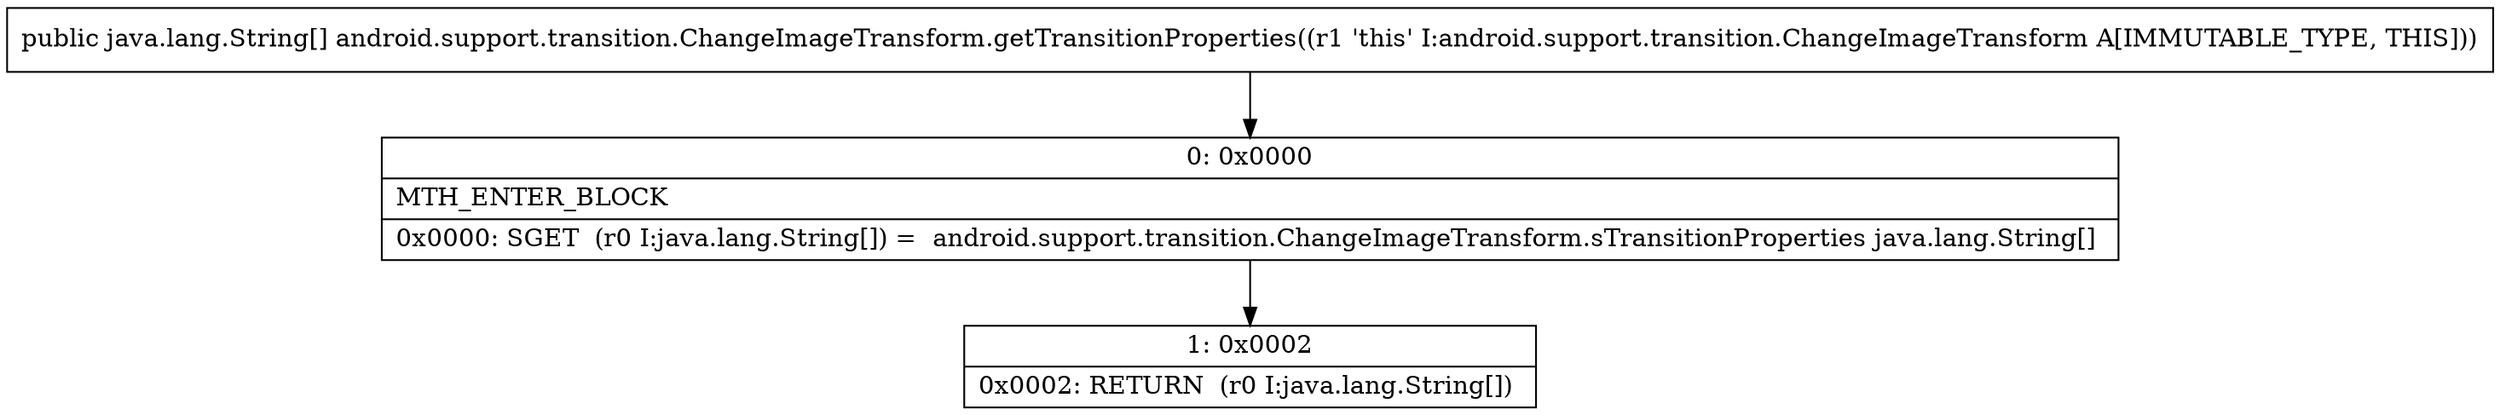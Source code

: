 digraph "CFG forandroid.support.transition.ChangeImageTransform.getTransitionProperties()[Ljava\/lang\/String;" {
Node_0 [shape=record,label="{0\:\ 0x0000|MTH_ENTER_BLOCK\l|0x0000: SGET  (r0 I:java.lang.String[]) =  android.support.transition.ChangeImageTransform.sTransitionProperties java.lang.String[] \l}"];
Node_1 [shape=record,label="{1\:\ 0x0002|0x0002: RETURN  (r0 I:java.lang.String[]) \l}"];
MethodNode[shape=record,label="{public java.lang.String[] android.support.transition.ChangeImageTransform.getTransitionProperties((r1 'this' I:android.support.transition.ChangeImageTransform A[IMMUTABLE_TYPE, THIS])) }"];
MethodNode -> Node_0;
Node_0 -> Node_1;
}

